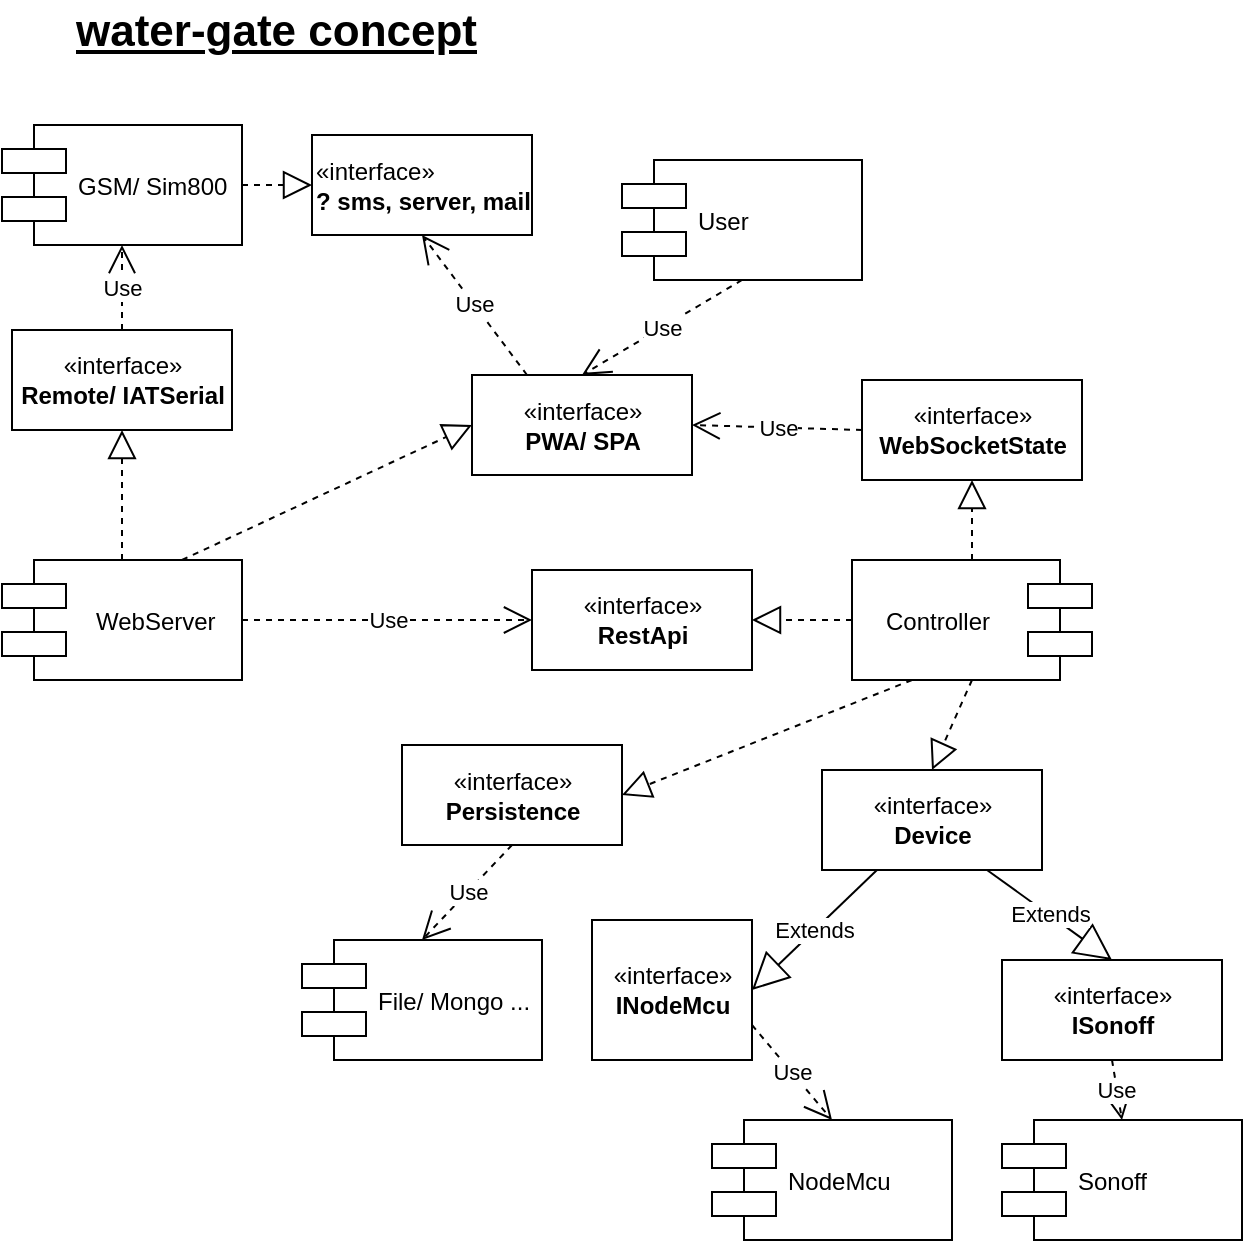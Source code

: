 <mxfile version="10.7.5" type="device"><diagram id="bUiZtHM9Bvjog4h1wMAO" name="Page-1"><mxGraphModel dx="738" dy="568" grid="1" gridSize="10" guides="1" tooltips="1" connect="1" arrows="1" fold="1" page="1" pageScale="1" pageWidth="1100" pageHeight="850" math="0" shadow="0"><root><mxCell id="0"/><mxCell id="1" parent="0"/><mxCell id="YidOh_zYQuGWFkyb3X8e-1" value="GSM/ Sim800" style="shape=component;align=left;spacingLeft=36;" vertex="1" parent="1"><mxGeometry x="85" y="272.5" width="120" height="60" as="geometry"/></mxCell><mxCell id="YidOh_zYQuGWFkyb3X8e-2" value="Controller" style="shape=component;align=left;spacingLeft=15;direction=west;" vertex="1" parent="1"><mxGeometry x="510" y="490" width="120" height="60" as="geometry"/></mxCell><mxCell id="YidOh_zYQuGWFkyb3X8e-3" value="NodeMcu" style="shape=component;align=left;spacingLeft=36;" vertex="1" parent="1"><mxGeometry x="440" y="770" width="120" height="60" as="geometry"/></mxCell><mxCell id="YidOh_zYQuGWFkyb3X8e-4" value="«interface»&lt;br&gt;&lt;b&gt;Device&lt;/b&gt;" style="html=1;" vertex="1" parent="1"><mxGeometry x="495" y="595" width="110" height="50" as="geometry"/></mxCell><mxCell id="YidOh_zYQuGWFkyb3X8e-6" value="«interface»&lt;br&gt;&lt;b&gt;Remote/ IATSerial&lt;/b&gt;&lt;br&gt;" style="html=1;" vertex="1" parent="1"><mxGeometry x="90" y="375" width="110" height="50" as="geometry"/></mxCell><mxCell id="YidOh_zYQuGWFkyb3X8e-7" value="Sonoff" style="shape=component;align=left;spacingLeft=36;" vertex="1" parent="1"><mxGeometry x="585" y="770" width="120" height="60" as="geometry"/></mxCell><mxCell id="YidOh_zYQuGWFkyb3X8e-8" value="«interface»&lt;br&gt;&lt;b&gt;RestApi&lt;/b&gt;" style="html=1;" vertex="1" parent="1"><mxGeometry x="350" y="495" width="110" height="50" as="geometry"/></mxCell><mxCell id="YidOh_zYQuGWFkyb3X8e-9" value="WebServer" style="shape=component;align=left;spacingLeft=45;direction=east;" vertex="1" parent="1"><mxGeometry x="85" y="490" width="120" height="60" as="geometry"/></mxCell><mxCell id="YidOh_zYQuGWFkyb3X8e-10" value="«interface»&lt;br&gt;&lt;b&gt;PWA/ SPA&lt;/b&gt;" style="html=1;" vertex="1" parent="1"><mxGeometry x="320" y="397.5" width="110" height="50" as="geometry"/></mxCell><mxCell id="YidOh_zYQuGWFkyb3X8e-11" value="User" style="shape=component;align=left;spacingLeft=36;" vertex="1" parent="1"><mxGeometry x="395" y="290" width="120" height="60" as="geometry"/></mxCell><mxCell id="YidOh_zYQuGWFkyb3X8e-12" value="«interface»&lt;br&gt;&lt;b&gt;WebSocketState&lt;/b&gt;&lt;br&gt;" style="html=1;" vertex="1" parent="1"><mxGeometry x="515" y="400" width="110" height="50" as="geometry"/></mxCell><mxCell id="YidOh_zYQuGWFkyb3X8e-13" value="«interface»&lt;br&gt;&lt;b&gt;Persistence&lt;/b&gt;" style="html=1;" vertex="1" parent="1"><mxGeometry x="285" y="582.5" width="110" height="50" as="geometry"/></mxCell><mxCell id="YidOh_zYQuGWFkyb3X8e-14" value="File/ Mongo ..." style="shape=component;align=left;spacingLeft=36;" vertex="1" parent="1"><mxGeometry x="235" y="680" width="120" height="60" as="geometry"/></mxCell><mxCell id="YidOh_zYQuGWFkyb3X8e-15" value="" style="endArrow=block;dashed=1;endFill=0;endSize=12;html=1;entryX=0.5;entryY=0;entryDx=0;entryDy=0;exitX=0.5;exitY=0;exitDx=0;exitDy=0;" edge="1" parent="1" source="YidOh_zYQuGWFkyb3X8e-2" target="YidOh_zYQuGWFkyb3X8e-4"><mxGeometry width="160" relative="1" as="geometry"><mxPoint x="20" y="760" as="sourcePoint"/><mxPoint x="180" y="760" as="targetPoint"/></mxGeometry></mxCell><mxCell id="YidOh_zYQuGWFkyb3X8e-16" value="" style="endArrow=block;dashed=1;endFill=0;endSize=12;html=1;exitX=0.5;exitY=0;exitDx=0;exitDy=0;entryX=0.5;entryY=1;entryDx=0;entryDy=0;" edge="1" parent="1" source="YidOh_zYQuGWFkyb3X8e-9" target="YidOh_zYQuGWFkyb3X8e-6"><mxGeometry width="160" relative="1" as="geometry"><mxPoint x="20" y="760" as="sourcePoint"/><mxPoint x="180" y="760" as="targetPoint"/><Array as="points"/></mxGeometry></mxCell><mxCell id="YidOh_zYQuGWFkyb3X8e-17" value="Use" style="endArrow=open;endSize=12;dashed=1;html=1;entryX=0.5;entryY=0;entryDx=0;entryDy=0;exitX=0.75;exitY=0;exitDx=0;exitDy=0;" edge="1" parent="1" source="YidOh_zYQuGWFkyb3X8e-37" target="YidOh_zYQuGWFkyb3X8e-3"><mxGeometry width="160" relative="1" as="geometry"><mxPoint x="390" y="700" as="sourcePoint"/><mxPoint x="180" y="760" as="targetPoint"/></mxGeometry></mxCell><mxCell id="YidOh_zYQuGWFkyb3X8e-20" value="Use" style="endArrow=open;endSize=12;dashed=1;html=1;entryX=0.5;entryY=0;entryDx=0;entryDy=0;exitX=0.5;exitY=1;exitDx=0;exitDy=0;" edge="1" parent="1" source="YidOh_zYQuGWFkyb3X8e-38" target="YidOh_zYQuGWFkyb3X8e-7"><mxGeometry width="160" relative="1" as="geometry"><mxPoint x="510" y="760" as="sourcePoint"/><mxPoint x="180" y="760" as="targetPoint"/></mxGeometry></mxCell><mxCell id="YidOh_zYQuGWFkyb3X8e-22" value="Use" style="endArrow=open;endSize=12;dashed=1;html=1;exitX=0.5;exitY=0;exitDx=0;exitDy=0;entryX=0.5;entryY=1;entryDx=0;entryDy=0;" edge="1" parent="1" source="YidOh_zYQuGWFkyb3X8e-6" target="YidOh_zYQuGWFkyb3X8e-1"><mxGeometry width="160" relative="1" as="geometry"><mxPoint x="20" y="760" as="sourcePoint"/><mxPoint x="180" y="760" as="targetPoint"/></mxGeometry></mxCell><mxCell id="YidOh_zYQuGWFkyb3X8e-23" value="" style="endArrow=block;dashed=1;endFill=0;endSize=12;html=1;exitX=1;exitY=0.5;exitDx=0;exitDy=0;entryX=1;entryY=0.5;entryDx=0;entryDy=0;" edge="1" parent="1" source="YidOh_zYQuGWFkyb3X8e-2" target="YidOh_zYQuGWFkyb3X8e-8"><mxGeometry width="160" relative="1" as="geometry"><mxPoint x="20" y="760" as="sourcePoint"/><mxPoint x="180" y="760" as="targetPoint"/></mxGeometry></mxCell><mxCell id="YidOh_zYQuGWFkyb3X8e-24" value="Use" style="endArrow=open;endSize=12;dashed=1;html=1;exitX=1;exitY=0.5;exitDx=0;exitDy=0;entryX=0;entryY=0.5;entryDx=0;entryDy=0;" edge="1" parent="1" source="YidOh_zYQuGWFkyb3X8e-9" target="YidOh_zYQuGWFkyb3X8e-8"><mxGeometry width="160" relative="1" as="geometry"><mxPoint x="20" y="760" as="sourcePoint"/><mxPoint x="310" y="560" as="targetPoint"/></mxGeometry></mxCell><mxCell id="YidOh_zYQuGWFkyb3X8e-26" value="Use" style="endArrow=open;endSize=12;dashed=1;html=1;exitX=0.5;exitY=1;exitDx=0;exitDy=0;entryX=0.5;entryY=0;entryDx=0;entryDy=0;" edge="1" parent="1" source="YidOh_zYQuGWFkyb3X8e-13" target="YidOh_zYQuGWFkyb3X8e-14"><mxGeometry width="160" relative="1" as="geometry"><mxPoint x="20" y="760" as="sourcePoint"/><mxPoint x="180" y="760" as="targetPoint"/></mxGeometry></mxCell><mxCell id="YidOh_zYQuGWFkyb3X8e-27" value="" style="endArrow=block;dashed=1;endFill=0;endSize=12;html=1;exitX=0.75;exitY=0;exitDx=0;exitDy=0;entryX=1;entryY=0.5;entryDx=0;entryDy=0;" edge="1" parent="1" source="YidOh_zYQuGWFkyb3X8e-2" target="YidOh_zYQuGWFkyb3X8e-13"><mxGeometry width="160" relative="1" as="geometry"><mxPoint x="20" y="760" as="sourcePoint"/><mxPoint x="180" y="760" as="targetPoint"/></mxGeometry></mxCell><mxCell id="YidOh_zYQuGWFkyb3X8e-29" value="Use" style="endArrow=open;endSize=12;dashed=1;html=1;exitX=0.5;exitY=1;exitDx=0;exitDy=0;entryX=0.5;entryY=0;entryDx=0;entryDy=0;" edge="1" parent="1" source="YidOh_zYQuGWFkyb3X8e-11" target="YidOh_zYQuGWFkyb3X8e-10"><mxGeometry width="160" relative="1" as="geometry"><mxPoint x="20" y="760" as="sourcePoint"/><mxPoint x="180" y="760" as="targetPoint"/></mxGeometry></mxCell><mxCell id="YidOh_zYQuGWFkyb3X8e-30" value="" style="endArrow=block;dashed=1;endFill=0;endSize=12;html=1;exitX=0.5;exitY=1;exitDx=0;exitDy=0;entryX=0.5;entryY=1;entryDx=0;entryDy=0;" edge="1" parent="1" source="YidOh_zYQuGWFkyb3X8e-2" target="YidOh_zYQuGWFkyb3X8e-12"><mxGeometry width="160" relative="1" as="geometry"><mxPoint x="310" y="760" as="sourcePoint"/><mxPoint x="470" y="760" as="targetPoint"/></mxGeometry></mxCell><mxCell id="YidOh_zYQuGWFkyb3X8e-31" value="Use" style="endArrow=open;endSize=12;dashed=1;html=1;exitX=0;exitY=0.5;exitDx=0;exitDy=0;entryX=1;entryY=0.5;entryDx=0;entryDy=0;" edge="1" parent="1" source="YidOh_zYQuGWFkyb3X8e-12" target="YidOh_zYQuGWFkyb3X8e-10"><mxGeometry width="160" relative="1" as="geometry"><mxPoint x="670" y="440" as="sourcePoint"/><mxPoint x="830" y="440" as="targetPoint"/></mxGeometry></mxCell><mxCell id="YidOh_zYQuGWFkyb3X8e-32" value="«interface»&lt;br&gt;&lt;b&gt;? sms, server, mail&lt;/b&gt;" style="html=1;align=left;" vertex="1" parent="1"><mxGeometry x="240" y="277.5" width="110" height="50" as="geometry"/></mxCell><mxCell id="YidOh_zYQuGWFkyb3X8e-33" value="" style="endArrow=block;dashed=1;endFill=0;endSize=12;html=1;exitX=1;exitY=0.5;exitDx=0;exitDy=0;entryX=0;entryY=0.5;entryDx=0;entryDy=0;" edge="1" parent="1" source="YidOh_zYQuGWFkyb3X8e-1" target="YidOh_zYQuGWFkyb3X8e-32"><mxGeometry width="160" relative="1" as="geometry"><mxPoint x="20" y="760" as="sourcePoint"/><mxPoint x="180" y="760" as="targetPoint"/></mxGeometry></mxCell><mxCell id="YidOh_zYQuGWFkyb3X8e-34" value="Use" style="endArrow=open;endSize=12;dashed=1;html=1;exitX=0.25;exitY=0;exitDx=0;exitDy=0;entryX=0.5;entryY=1;entryDx=0;entryDy=0;" edge="1" parent="1" source="YidOh_zYQuGWFkyb3X8e-10" target="YidOh_zYQuGWFkyb3X8e-32"><mxGeometry width="160" relative="1" as="geometry"><mxPoint x="20" y="760" as="sourcePoint"/><mxPoint x="180" y="760" as="targetPoint"/></mxGeometry></mxCell><mxCell id="YidOh_zYQuGWFkyb3X8e-35" value="&lt;font style=&quot;font-size: 22px&quot;&gt;&lt;b&gt;&lt;u&gt;water-gate concept&lt;/u&gt;&lt;/b&gt;&lt;/font&gt;" style="text;html=1;resizable=0;points=[];autosize=1;align=left;verticalAlign=top;spacingTop=-4;" vertex="1" parent="1"><mxGeometry x="120" y="210" width="220" height="20" as="geometry"/></mxCell><mxCell id="YidOh_zYQuGWFkyb3X8e-37" value="«interface»&lt;br&gt;&lt;b&gt;INodeMcu&lt;/b&gt;" style="html=1;direction=south;" vertex="1" parent="1"><mxGeometry x="380" y="670" width="80" height="70" as="geometry"/></mxCell><mxCell id="YidOh_zYQuGWFkyb3X8e-38" value="«interface»&lt;br&gt;&lt;b&gt;ISonoff&lt;/b&gt;" style="html=1;" vertex="1" parent="1"><mxGeometry x="585" y="690" width="110" height="50" as="geometry"/></mxCell><mxCell id="YidOh_zYQuGWFkyb3X8e-39" value="Extends" style="endArrow=block;endSize=16;endFill=0;html=1;exitX=0.75;exitY=1;exitDx=0;exitDy=0;entryX=0.5;entryY=0;entryDx=0;entryDy=0;" edge="1" parent="1" source="YidOh_zYQuGWFkyb3X8e-4" target="YidOh_zYQuGWFkyb3X8e-38"><mxGeometry width="160" relative="1" as="geometry"><mxPoint x="90" y="850" as="sourcePoint"/><mxPoint x="610" y="640" as="targetPoint"/></mxGeometry></mxCell><mxCell id="YidOh_zYQuGWFkyb3X8e-40" value="Extends" style="endArrow=block;endSize=16;endFill=0;html=1;exitX=0.25;exitY=1;exitDx=0;exitDy=0;entryX=0.5;entryY=0;entryDx=0;entryDy=0;" edge="1" parent="1" source="YidOh_zYQuGWFkyb3X8e-4" target="YidOh_zYQuGWFkyb3X8e-37"><mxGeometry width="160" relative="1" as="geometry"><mxPoint x="90" y="850" as="sourcePoint"/><mxPoint x="420" y="680" as="targetPoint"/></mxGeometry></mxCell><mxCell id="YidOh_zYQuGWFkyb3X8e-42" value="" style="endArrow=block;dashed=1;endFill=0;endSize=12;html=1;exitX=0.75;exitY=0;exitDx=0;exitDy=0;entryX=0;entryY=0.5;entryDx=0;entryDy=0;" edge="1" parent="1" source="YidOh_zYQuGWFkyb3X8e-9" target="YidOh_zYQuGWFkyb3X8e-10"><mxGeometry width="160" relative="1" as="geometry"><mxPoint x="90" y="850" as="sourcePoint"/><mxPoint x="250" y="850" as="targetPoint"/></mxGeometry></mxCell></root></mxGraphModel></diagram></mxfile>